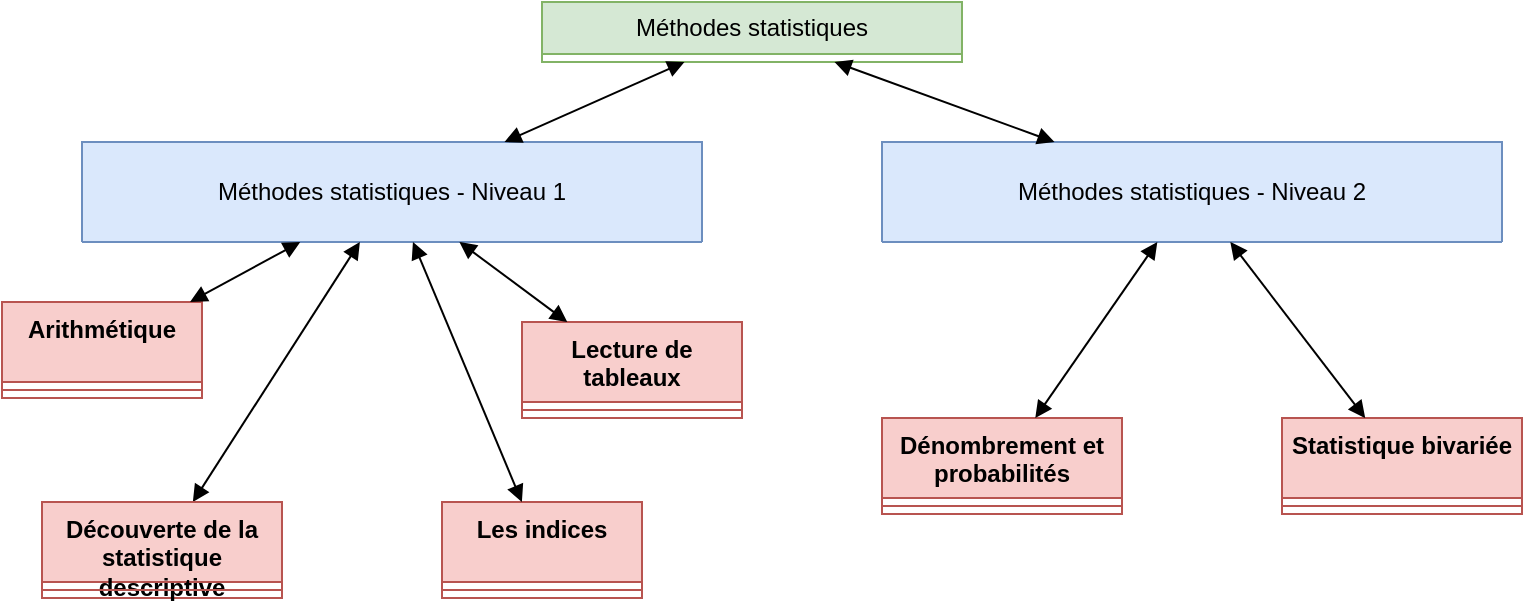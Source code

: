 <mxfile version="24.7.16">
  <diagram name="Page-1" id="TVbX9KgjACldvgUGH_jM">
    <mxGraphModel dx="794" dy="386" grid="1" gridSize="10" guides="1" tooltips="1" connect="1" arrows="1" fold="1" page="1" pageScale="1" pageWidth="827" pageHeight="1169" math="0" shadow="0">
      <root>
        <mxCell id="0" />
        <mxCell id="1" parent="0" />
        <mxCell id="oGcL695DofoNEhs4g2Zo-6" value="Méthodes statistiques" style="swimlane;fontStyle=0;childLayout=stackLayout;horizontal=1;startSize=26;fillColor=#d5e8d4;horizontalStack=0;resizeParent=1;resizeParentMax=0;resizeLast=0;collapsible=1;marginBottom=0;whiteSpace=wrap;html=1;strokeColor=#82b366;" parent="1" vertex="1" collapsed="1">
          <mxGeometry x="290" y="10" width="210" height="30" as="geometry">
            <mxRectangle x="320" y="10" width="200" height="52" as="alternateBounds" />
          </mxGeometry>
        </mxCell>
        <mxCell id="oGcL695DofoNEhs4g2Zo-7" value="+ description: type" style="text;strokeColor=none;fillColor=none;align=left;verticalAlign=top;spacingLeft=4;spacingRight=4;overflow=hidden;rotatable=0;points=[[0,0.5],[1,0.5]];portConstraint=eastwest;whiteSpace=wrap;html=1;" parent="oGcL695DofoNEhs4g2Zo-6" vertex="1">
          <mxGeometry y="26" width="200" height="26" as="geometry" />
        </mxCell>
        <mxCell id="oGcL695DofoNEhs4g2Zo-15" value="Méthodes statistiques - Niveau 1" style="swimlane;fontStyle=0;childLayout=stackLayout;horizontal=1;startSize=50;fillColor=#dae8fc;horizontalStack=0;resizeParent=1;resizeParentMax=0;resizeLast=0;collapsible=1;marginBottom=0;whiteSpace=wrap;html=1;strokeColor=#6c8ebf;" parent="1" vertex="1" collapsed="1">
          <mxGeometry x="60" y="80" width="310" height="50" as="geometry">
            <mxRectangle x="350" y="670" width="140" height="128" as="alternateBounds" />
          </mxGeometry>
        </mxCell>
        <mxCell id="oGcL695DofoNEhs4g2Zo-16" value="+ niveau : 2" style="text;strokeColor=none;fillColor=none;align=left;verticalAlign=top;spacingLeft=4;spacingRight=4;overflow=hidden;rotatable=0;points=[[0,0.5],[1,0.5]];portConstraint=eastwest;whiteSpace=wrap;html=1;" parent="oGcL695DofoNEhs4g2Zo-15" vertex="1">
          <mxGeometry y="50" width="140" height="26" as="geometry" />
        </mxCell>
        <mxCell id="oGcL695DofoNEhs4g2Zo-17" value="+ objectifs: type" style="text;strokeColor=none;fillColor=none;align=left;verticalAlign=top;spacingLeft=4;spacingRight=4;overflow=hidden;rotatable=0;points=[[0,0.5],[1,0.5]];portConstraint=eastwest;whiteSpace=wrap;html=1;" parent="oGcL695DofoNEhs4g2Zo-15" vertex="1">
          <mxGeometry y="76" width="140" height="26" as="geometry" />
        </mxCell>
        <mxCell id="oGcL695DofoNEhs4g2Zo-18" value="+ durée: 3-4 heures" style="text;strokeColor=none;fillColor=none;align=left;verticalAlign=top;spacingLeft=4;spacingRight=4;overflow=hidden;rotatable=0;points=[[0,0.5],[1,0.5]];portConstraint=eastwest;whiteSpace=wrap;html=1;" parent="oGcL695DofoNEhs4g2Zo-15" vertex="1">
          <mxGeometry y="102" width="140" height="26" as="geometry" />
        </mxCell>
        <mxCell id="M_tgrwhZa5VNIvvHF0bR-32" value="Arithmétique" style="swimlane;fontStyle=1;align=center;verticalAlign=top;childLayout=stackLayout;horizontal=1;startSize=40;horizontalStack=0;resizeParent=1;resizeParentMax=0;resizeLast=0;collapsible=1;marginBottom=0;whiteSpace=wrap;html=1;fillColor=#f8cecc;strokeColor=#b85450;" parent="1" vertex="1">
          <mxGeometry x="20" y="160" width="100" height="48" as="geometry" />
        </mxCell>
        <mxCell id="M_tgrwhZa5VNIvvHF0bR-33" value="&lt;div&gt;1 didacti&lt;/div&gt;" style="text;strokeColor=none;fillColor=none;align=left;verticalAlign=top;spacingLeft=4;spacingRight=4;overflow=hidden;rotatable=0;points=[[0,0.5],[1,0.5]];portConstraint=eastwest;whiteSpace=wrap;html=1;" parent="M_tgrwhZa5VNIvvHF0bR-32" vertex="1">
          <mxGeometry y="40" width="100" as="geometry" />
        </mxCell>
        <mxCell id="M_tgrwhZa5VNIvvHF0bR-34" value="" style="line;strokeWidth=1;fillColor=none;align=left;verticalAlign=middle;spacingTop=-1;spacingLeft=3;spacingRight=3;rotatable=0;labelPosition=right;points=[];portConstraint=eastwest;strokeColor=inherit;" parent="M_tgrwhZa5VNIvvHF0bR-32" vertex="1">
          <mxGeometry y="40" width="100" height="8" as="geometry" />
        </mxCell>
        <mxCell id="M_tgrwhZa5VNIvvHF0bR-35" value="" style="endArrow=block;startArrow=block;endFill=1;startFill=1;html=1;rounded=0;" parent="1" source="oGcL695DofoNEhs4g2Zo-15" target="M_tgrwhZa5VNIvvHF0bR-32" edge="1">
          <mxGeometry width="160" relative="1" as="geometry">
            <mxPoint x="394.5" y="380" as="sourcePoint" />
            <mxPoint x="394.5" y="505" as="targetPoint" />
          </mxGeometry>
        </mxCell>
        <mxCell id="M_tgrwhZa5VNIvvHF0bR-36" value="" style="endArrow=block;startArrow=block;endFill=1;startFill=1;html=1;rounded=0;" parent="1" source="oGcL695DofoNEhs4g2Zo-15" target="t3XVpiBwM0hyzEMl5jXf-9" edge="1">
          <mxGeometry width="160" relative="1" as="geometry">
            <mxPoint x="324" y="340" as="sourcePoint" />
            <mxPoint x="126.594" y="288" as="targetPoint" />
            <Array as="points" />
          </mxGeometry>
        </mxCell>
        <mxCell id="t3XVpiBwM0hyzEMl5jXf-1" value="Méthodes statistiques - Niveau 2" style="swimlane;fontStyle=0;childLayout=stackLayout;horizontal=1;startSize=50;fillColor=#dae8fc;horizontalStack=0;resizeParent=1;resizeParentMax=0;resizeLast=0;collapsible=1;marginBottom=0;whiteSpace=wrap;html=1;strokeColor=#6c8ebf;" parent="1" vertex="1" collapsed="1">
          <mxGeometry x="460" y="80" width="310" height="50" as="geometry">
            <mxRectangle x="350" y="670" width="140" height="128" as="alternateBounds" />
          </mxGeometry>
        </mxCell>
        <mxCell id="t3XVpiBwM0hyzEMl5jXf-2" value="+ niveau : 2" style="text;strokeColor=none;fillColor=none;align=left;verticalAlign=top;spacingLeft=4;spacingRight=4;overflow=hidden;rotatable=0;points=[[0,0.5],[1,0.5]];portConstraint=eastwest;whiteSpace=wrap;html=1;" parent="t3XVpiBwM0hyzEMl5jXf-1" vertex="1">
          <mxGeometry y="50" width="140" height="26" as="geometry" />
        </mxCell>
        <mxCell id="t3XVpiBwM0hyzEMl5jXf-3" value="+ objectifs: type" style="text;strokeColor=none;fillColor=none;align=left;verticalAlign=top;spacingLeft=4;spacingRight=4;overflow=hidden;rotatable=0;points=[[0,0.5],[1,0.5]];portConstraint=eastwest;whiteSpace=wrap;html=1;" parent="t3XVpiBwM0hyzEMl5jXf-1" vertex="1">
          <mxGeometry y="76" width="140" height="26" as="geometry" />
        </mxCell>
        <mxCell id="t3XVpiBwM0hyzEMl5jXf-4" value="+ durée: 3-4 heures" style="text;strokeColor=none;fillColor=none;align=left;verticalAlign=top;spacingLeft=4;spacingRight=4;overflow=hidden;rotatable=0;points=[[0,0.5],[1,0.5]];portConstraint=eastwest;whiteSpace=wrap;html=1;" parent="t3XVpiBwM0hyzEMl5jXf-1" vertex="1">
          <mxGeometry y="102" width="140" height="26" as="geometry" />
        </mxCell>
        <mxCell id="t3XVpiBwM0hyzEMl5jXf-5" value="Lecture de tableaux" style="swimlane;fontStyle=1;align=center;verticalAlign=top;childLayout=stackLayout;horizontal=1;startSize=40;horizontalStack=0;resizeParent=1;resizeParentMax=0;resizeLast=0;collapsible=1;marginBottom=0;whiteSpace=wrap;html=1;fillColor=#f8cecc;strokeColor=#b85450;" parent="1" vertex="1">
          <mxGeometry x="280" y="170" width="110" height="48" as="geometry" />
        </mxCell>
        <mxCell id="t3XVpiBwM0hyzEMl5jXf-6" value="un feedback" style="text;strokeColor=none;fillColor=none;align=left;verticalAlign=top;spacingLeft=4;spacingRight=4;overflow=hidden;rotatable=0;points=[[0,0.5],[1,0.5]];portConstraint=eastwest;whiteSpace=wrap;html=1;" parent="t3XVpiBwM0hyzEMl5jXf-5" vertex="1">
          <mxGeometry y="40" width="110" as="geometry" />
        </mxCell>
        <mxCell id="t3XVpiBwM0hyzEMl5jXf-7" value="" style="line;strokeWidth=1;fillColor=none;align=left;verticalAlign=middle;spacingTop=-1;spacingLeft=3;spacingRight=3;rotatable=0;labelPosition=right;points=[];portConstraint=eastwest;strokeColor=inherit;" parent="t3XVpiBwM0hyzEMl5jXf-5" vertex="1">
          <mxGeometry y="40" width="110" height="8" as="geometry" />
        </mxCell>
        <mxCell id="t3XVpiBwM0hyzEMl5jXf-12" value="Les indices" style="swimlane;fontStyle=1;align=center;verticalAlign=top;childLayout=stackLayout;horizontal=1;startSize=40;horizontalStack=0;resizeParent=1;resizeParentMax=0;resizeLast=0;collapsible=1;marginBottom=0;whiteSpace=wrap;html=1;fillColor=#f8cecc;strokeColor=#b85450;" parent="1" vertex="1">
          <mxGeometry x="240" y="260" width="100" height="48" as="geometry" />
        </mxCell>
        <mxCell id="t3XVpiBwM0hyzEMl5jXf-13" value="&lt;div&gt;1 didacti&lt;/div&gt;" style="text;strokeColor=none;fillColor=none;align=left;verticalAlign=top;spacingLeft=4;spacingRight=4;overflow=hidden;rotatable=0;points=[[0,0.5],[1,0.5]];portConstraint=eastwest;whiteSpace=wrap;html=1;" parent="t3XVpiBwM0hyzEMl5jXf-12" vertex="1">
          <mxGeometry y="40" width="100" as="geometry" />
        </mxCell>
        <mxCell id="t3XVpiBwM0hyzEMl5jXf-14" value="" style="line;strokeWidth=1;fillColor=none;align=left;verticalAlign=middle;spacingTop=-1;spacingLeft=3;spacingRight=3;rotatable=0;labelPosition=right;points=[];portConstraint=eastwest;strokeColor=inherit;" parent="t3XVpiBwM0hyzEMl5jXf-12" vertex="1">
          <mxGeometry y="40" width="100" height="8" as="geometry" />
        </mxCell>
        <mxCell id="t3XVpiBwM0hyzEMl5jXf-15" value="" style="endArrow=block;startArrow=block;endFill=1;startFill=1;html=1;rounded=0;" parent="1" source="oGcL695DofoNEhs4g2Zo-15" target="t3XVpiBwM0hyzEMl5jXf-5" edge="1">
          <mxGeometry width="160" relative="1" as="geometry">
            <mxPoint x="213" y="140" as="sourcePoint" />
            <mxPoint x="136.594" y="298" as="targetPoint" />
            <Array as="points" />
          </mxGeometry>
        </mxCell>
        <mxCell id="t3XVpiBwM0hyzEMl5jXf-9" value="Découverte de la statistique descriptive" style="swimlane;fontStyle=1;align=center;verticalAlign=top;childLayout=stackLayout;horizontal=1;startSize=40;horizontalStack=0;resizeParent=1;resizeParentMax=0;resizeLast=0;collapsible=1;marginBottom=0;whiteSpace=wrap;html=1;fillColor=#f8cecc;strokeColor=#b85450;" parent="1" vertex="1">
          <mxGeometry x="40" y="260" width="120" height="48" as="geometry" />
        </mxCell>
        <mxCell id="t3XVpiBwM0hyzEMl5jXf-10" value="&lt;div&gt;1 didacti&lt;/div&gt;" style="text;strokeColor=none;fillColor=none;align=left;verticalAlign=top;spacingLeft=4;spacingRight=4;overflow=hidden;rotatable=0;points=[[0,0.5],[1,0.5]];portConstraint=eastwest;whiteSpace=wrap;html=1;" parent="t3XVpiBwM0hyzEMl5jXf-9" vertex="1">
          <mxGeometry y="40" width="120" as="geometry" />
        </mxCell>
        <mxCell id="t3XVpiBwM0hyzEMl5jXf-11" value="" style="line;strokeWidth=1;fillColor=none;align=left;verticalAlign=middle;spacingTop=-1;spacingLeft=3;spacingRight=3;rotatable=0;labelPosition=right;points=[];portConstraint=eastwest;strokeColor=inherit;" parent="t3XVpiBwM0hyzEMl5jXf-9" vertex="1">
          <mxGeometry y="40" width="120" height="8" as="geometry" />
        </mxCell>
        <mxCell id="t3XVpiBwM0hyzEMl5jXf-16" value="" style="endArrow=block;startArrow=block;endFill=1;startFill=1;html=1;rounded=0;" parent="1" source="oGcL695DofoNEhs4g2Zo-15" target="t3XVpiBwM0hyzEMl5jXf-12" edge="1">
          <mxGeometry width="160" relative="1" as="geometry">
            <mxPoint x="206" y="140" as="sourcePoint" />
            <mxPoint x="98" y="280" as="targetPoint" />
            <Array as="points" />
          </mxGeometry>
        </mxCell>
        <mxCell id="t3XVpiBwM0hyzEMl5jXf-17" value="Dénombrement et probabilités" style="swimlane;fontStyle=1;align=center;verticalAlign=top;childLayout=stackLayout;horizontal=1;startSize=40;horizontalStack=0;resizeParent=1;resizeParentMax=0;resizeLast=0;collapsible=1;marginBottom=0;whiteSpace=wrap;html=1;fillColor=#f8cecc;strokeColor=#b85450;" parent="1" vertex="1">
          <mxGeometry x="460" y="218" width="120" height="48" as="geometry" />
        </mxCell>
        <mxCell id="t3XVpiBwM0hyzEMl5jXf-18" value="&lt;div&gt;1 didacti&lt;/div&gt;" style="text;strokeColor=none;fillColor=none;align=left;verticalAlign=top;spacingLeft=4;spacingRight=4;overflow=hidden;rotatable=0;points=[[0,0.5],[1,0.5]];portConstraint=eastwest;whiteSpace=wrap;html=1;" parent="t3XVpiBwM0hyzEMl5jXf-17" vertex="1">
          <mxGeometry y="40" width="120" as="geometry" />
        </mxCell>
        <mxCell id="t3XVpiBwM0hyzEMl5jXf-19" value="" style="line;strokeWidth=1;fillColor=none;align=left;verticalAlign=middle;spacingTop=-1;spacingLeft=3;spacingRight=3;rotatable=0;labelPosition=right;points=[];portConstraint=eastwest;strokeColor=inherit;" parent="t3XVpiBwM0hyzEMl5jXf-17" vertex="1">
          <mxGeometry y="40" width="120" height="8" as="geometry" />
        </mxCell>
        <mxCell id="t3XVpiBwM0hyzEMl5jXf-20" value="Statistique bivariée" style="swimlane;fontStyle=1;align=center;verticalAlign=top;childLayout=stackLayout;horizontal=1;startSize=40;horizontalStack=0;resizeParent=1;resizeParentMax=0;resizeLast=0;collapsible=1;marginBottom=0;whiteSpace=wrap;html=1;fillColor=#f8cecc;strokeColor=#b85450;" parent="1" vertex="1">
          <mxGeometry x="660" y="218" width="120" height="48" as="geometry" />
        </mxCell>
        <mxCell id="t3XVpiBwM0hyzEMl5jXf-21" value="&lt;div&gt;1 didacti&lt;/div&gt;" style="text;strokeColor=none;fillColor=none;align=left;verticalAlign=top;spacingLeft=4;spacingRight=4;overflow=hidden;rotatable=0;points=[[0,0.5],[1,0.5]];portConstraint=eastwest;whiteSpace=wrap;html=1;" parent="t3XVpiBwM0hyzEMl5jXf-20" vertex="1">
          <mxGeometry y="40" width="120" as="geometry" />
        </mxCell>
        <mxCell id="t3XVpiBwM0hyzEMl5jXf-22" value="" style="line;strokeWidth=1;fillColor=none;align=left;verticalAlign=middle;spacingTop=-1;spacingLeft=3;spacingRight=3;rotatable=0;labelPosition=right;points=[];portConstraint=eastwest;strokeColor=inherit;" parent="t3XVpiBwM0hyzEMl5jXf-20" vertex="1">
          <mxGeometry y="40" width="120" height="8" as="geometry" />
        </mxCell>
        <mxCell id="t3XVpiBwM0hyzEMl5jXf-23" value="" style="endArrow=block;startArrow=block;endFill=1;startFill=1;html=1;rounded=0;" parent="1" source="t3XVpiBwM0hyzEMl5jXf-1" target="t3XVpiBwM0hyzEMl5jXf-17" edge="1">
          <mxGeometry width="160" relative="1" as="geometry">
            <mxPoint x="209" y="140" as="sourcePoint" />
            <mxPoint x="125" y="270" as="targetPoint" />
            <Array as="points" />
          </mxGeometry>
        </mxCell>
        <mxCell id="t3XVpiBwM0hyzEMl5jXf-24" value="" style="endArrow=block;startArrow=block;endFill=1;startFill=1;html=1;rounded=0;" parent="1" source="t3XVpiBwM0hyzEMl5jXf-1" target="t3XVpiBwM0hyzEMl5jXf-20" edge="1">
          <mxGeometry width="160" relative="1" as="geometry">
            <mxPoint x="606" y="140" as="sourcePoint" />
            <mxPoint x="538" y="228" as="targetPoint" />
            <Array as="points" />
          </mxGeometry>
        </mxCell>
        <mxCell id="t3XVpiBwM0hyzEMl5jXf-25" value="" style="endArrow=block;startArrow=block;endFill=1;startFill=1;html=1;rounded=0;" parent="1" source="oGcL695DofoNEhs4g2Zo-6" target="oGcL695DofoNEhs4g2Zo-15" edge="1">
          <mxGeometry width="160" relative="1" as="geometry">
            <mxPoint x="209" y="140" as="sourcePoint" />
            <mxPoint x="125" y="270" as="targetPoint" />
            <Array as="points" />
          </mxGeometry>
        </mxCell>
        <mxCell id="t3XVpiBwM0hyzEMl5jXf-26" value="" style="endArrow=block;startArrow=block;endFill=1;startFill=1;html=1;rounded=0;" parent="1" source="oGcL695DofoNEhs4g2Zo-6" target="t3XVpiBwM0hyzEMl5jXf-1" edge="1">
          <mxGeometry width="160" relative="1" as="geometry">
            <mxPoint x="371" y="50" as="sourcePoint" />
            <mxPoint x="281" y="90" as="targetPoint" />
            <Array as="points" />
          </mxGeometry>
        </mxCell>
      </root>
    </mxGraphModel>
  </diagram>
</mxfile>
